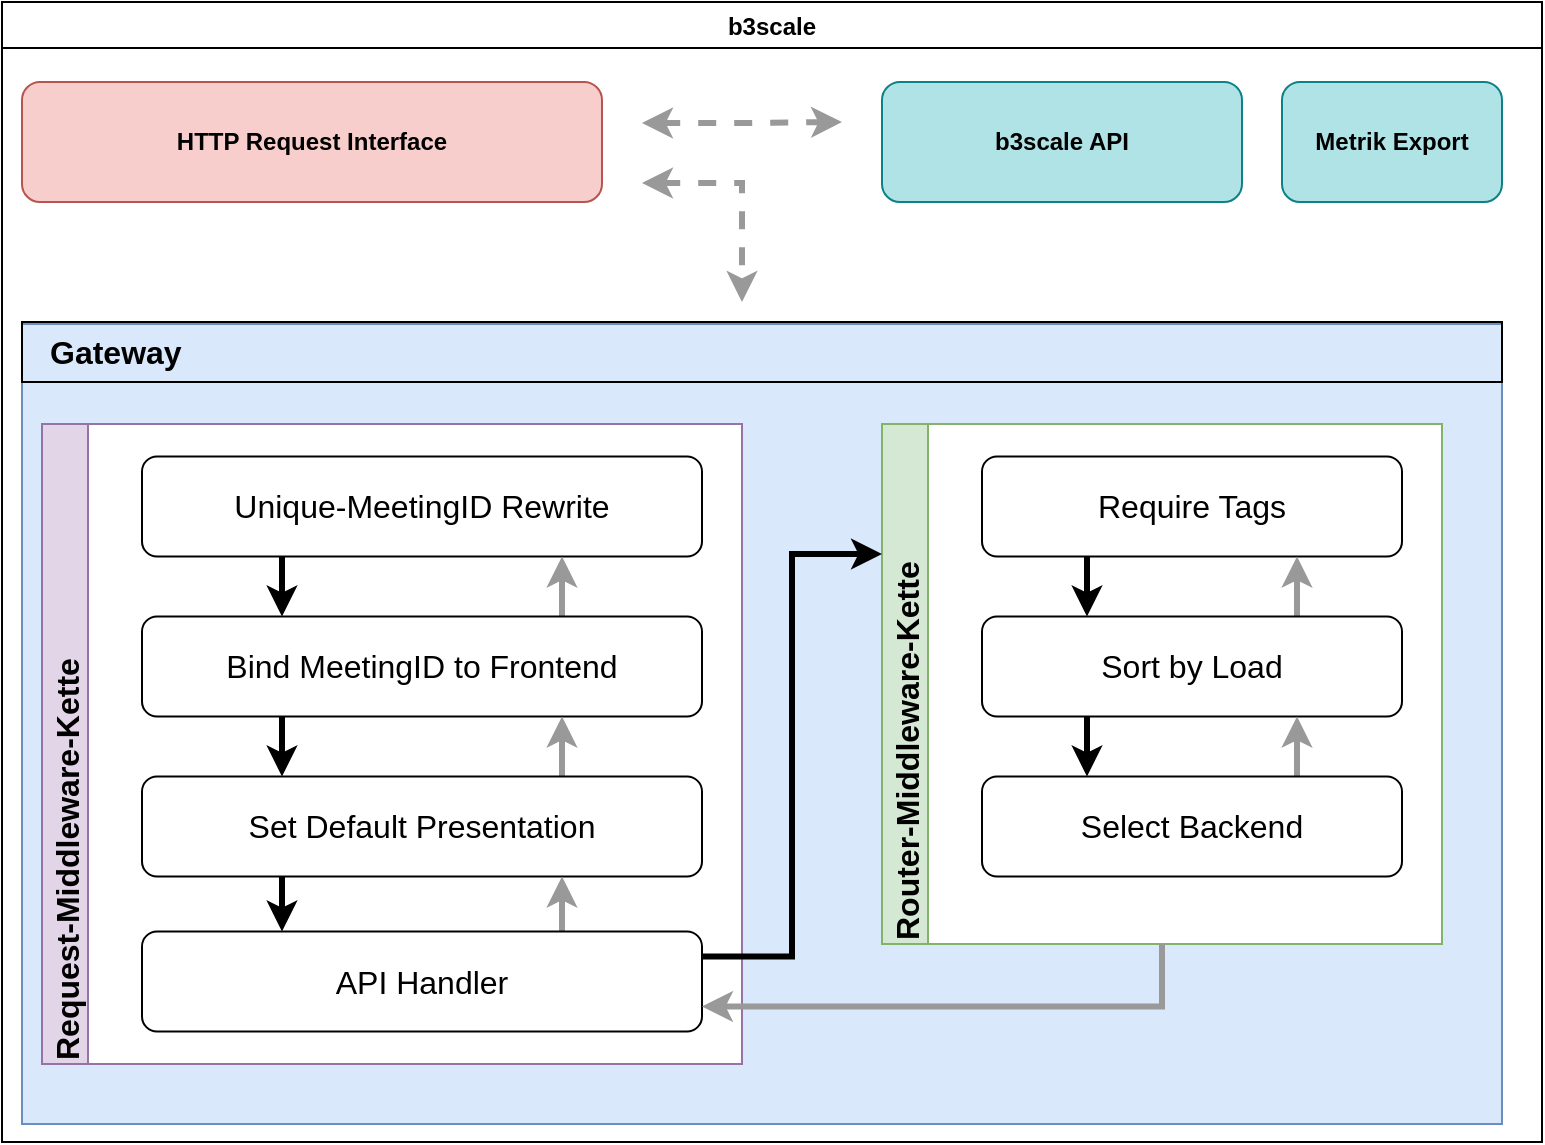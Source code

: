 <mxfile version="14.9.8" type="device"><diagram id="osLMDjyJ3ikfHK4R7eGb" name="Page-1"><mxGraphModel dx="1418" dy="728" grid="1" gridSize="10" guides="1" tooltips="1" connect="1" arrows="1" fold="1" page="1" pageScale="1" pageWidth="800" pageHeight="600" math="0" shadow="0"><root><mxCell id="0"/><mxCell id="1" parent="0"/><mxCell id="mjNfbHwJlYka1H9XLRai-2" value="b3scale" style="swimlane;" vertex="1" parent="1"><mxGeometry x="10" y="20" width="770" height="570" as="geometry"/></mxCell><mxCell id="mjNfbHwJlYka1H9XLRai-3" value="HTTP Request Interface" style="rounded=1;whiteSpace=wrap;html=1;fillColor=#f8cecc;strokeColor=#b85450;fontStyle=1" vertex="1" parent="mjNfbHwJlYka1H9XLRai-2"><mxGeometry x="10" y="40" width="290" height="60" as="geometry"/></mxCell><mxCell id="mjNfbHwJlYka1H9XLRai-41" value="b3scale API" style="rounded=1;whiteSpace=wrap;html=1;fillColor=#b0e3e6;strokeColor=#0e8088;fontStyle=1" vertex="1" parent="mjNfbHwJlYka1H9XLRai-2"><mxGeometry x="440" y="40" width="180" height="60" as="geometry"/></mxCell><mxCell id="mjNfbHwJlYka1H9XLRai-43" value="Metrik Export" style="rounded=1;whiteSpace=wrap;html=1;fillColor=#b0e3e6;strokeColor=#0e8088;fontStyle=1" vertex="1" parent="mjNfbHwJlYka1H9XLRai-2"><mxGeometry x="640" y="40" width="110" height="60" as="geometry"/></mxCell><mxCell id="mjNfbHwJlYka1H9XLRai-44" style="edgeStyle=orthogonalEdgeStyle;rounded=0;orthogonalLoop=1;jettySize=auto;html=1;fontSize=16;strokeWidth=3;strokeColor=#999999;jumpStyle=none;dashed=1;startArrow=classic;startFill=1;fontStyle=1" edge="1" parent="mjNfbHwJlYka1H9XLRai-2"><mxGeometry relative="1" as="geometry"><mxPoint x="420" y="60" as="targetPoint"/><mxPoint x="320" y="60.5" as="sourcePoint"/><Array as="points"><mxPoint x="370" y="60.5"/></Array></mxGeometry></mxCell><mxCell id="mjNfbHwJlYka1H9XLRai-48" value="" style="group" vertex="1" connectable="0" parent="mjNfbHwJlYka1H9XLRai-2"><mxGeometry x="10" y="161" width="740" height="400" as="geometry"/></mxCell><mxCell id="mjNfbHwJlYka1H9XLRai-4" value="" style="rounded=0;whiteSpace=wrap;html=1;fillColor=#dae8fc;strokeColor=#6c8ebf;glass=0;fontStyle=1" vertex="1" parent="mjNfbHwJlYka1H9XLRai-48"><mxGeometry width="740" height="400" as="geometry"/></mxCell><mxCell id="mjNfbHwJlYka1H9XLRai-20" value="Request-Middleware-Kette" style="swimlane;horizontal=0;rounded=0;glass=0;fontSize=16;strokeColor=#9673a6;align=left;fillColor=#e1d5e7;swimlaneFillColor=#ffffff;" vertex="1" parent="mjNfbHwJlYka1H9XLRai-48"><mxGeometry x="10" y="50" width="350" height="320" as="geometry"/></mxCell><mxCell id="mjNfbHwJlYka1H9XLRai-11" value="Unique-MeetingID Rewrite" style="rounded=1;whiteSpace=wrap;html=1;glass=0;fontSize=16;strokeColor=#000000;align=center;" vertex="1" parent="mjNfbHwJlYka1H9XLRai-20"><mxGeometry x="50" y="16.25" width="280" height="50" as="geometry"/></mxCell><mxCell id="mjNfbHwJlYka1H9XLRai-24" style="edgeStyle=orthogonalEdgeStyle;rounded=0;orthogonalLoop=1;jettySize=auto;html=1;exitX=0.75;exitY=0;exitDx=0;exitDy=0;entryX=0.75;entryY=1;entryDx=0;entryDy=0;fontSize=16;strokeWidth=3;strokeColor=#999999;" edge="1" parent="mjNfbHwJlYka1H9XLRai-20" source="mjNfbHwJlYka1H9XLRai-12" target="mjNfbHwJlYka1H9XLRai-11"><mxGeometry relative="1" as="geometry"/></mxCell><mxCell id="mjNfbHwJlYka1H9XLRai-12" value="Bind MeetingID to Frontend" style="rounded=1;whiteSpace=wrap;html=1;glass=0;fontSize=16;strokeColor=#000000;align=center;" vertex="1" parent="mjNfbHwJlYka1H9XLRai-20"><mxGeometry x="50" y="96.25" width="280" height="50" as="geometry"/></mxCell><mxCell id="mjNfbHwJlYka1H9XLRai-23" style="edgeStyle=orthogonalEdgeStyle;rounded=0;orthogonalLoop=1;jettySize=auto;html=1;exitX=0.75;exitY=0;exitDx=0;exitDy=0;entryX=0.75;entryY=1;entryDx=0;entryDy=0;fontSize=16;strokeWidth=3;strokeColor=#999999;" edge="1" parent="mjNfbHwJlYka1H9XLRai-20" source="mjNfbHwJlYka1H9XLRai-13" target="mjNfbHwJlYka1H9XLRai-12"><mxGeometry relative="1" as="geometry"/></mxCell><mxCell id="mjNfbHwJlYka1H9XLRai-13" value="Set Default Presentation" style="rounded=1;whiteSpace=wrap;html=1;glass=0;fontSize=16;strokeColor=#000000;align=center;" vertex="1" parent="mjNfbHwJlYka1H9XLRai-20"><mxGeometry x="50" y="176.25" width="280" height="50" as="geometry"/></mxCell><mxCell id="mjNfbHwJlYka1H9XLRai-22" style="edgeStyle=orthogonalEdgeStyle;rounded=0;orthogonalLoop=1;jettySize=auto;html=1;exitX=0.75;exitY=0;exitDx=0;exitDy=0;entryX=0.75;entryY=1;entryDx=0;entryDy=0;fontSize=16;strokeWidth=3;strokeColor=#999999;" edge="1" parent="mjNfbHwJlYka1H9XLRai-20" source="mjNfbHwJlYka1H9XLRai-14" target="mjNfbHwJlYka1H9XLRai-13"><mxGeometry relative="1" as="geometry"/></mxCell><mxCell id="mjNfbHwJlYka1H9XLRai-14" value="API Handler" style="rounded=1;whiteSpace=wrap;html=1;glass=0;fontSize=16;strokeColor=#000000;align=center;" vertex="1" parent="mjNfbHwJlYka1H9XLRai-20"><mxGeometry x="50" y="253.75" width="280" height="50" as="geometry"/></mxCell><mxCell id="mjNfbHwJlYka1H9XLRai-17" style="edgeStyle=orthogonalEdgeStyle;rounded=0;orthogonalLoop=1;jettySize=auto;html=1;exitX=0.25;exitY=1;exitDx=0;exitDy=0;entryX=0.25;entryY=0;entryDx=0;entryDy=0;fontSize=16;strokeWidth=3;" edge="1" parent="mjNfbHwJlYka1H9XLRai-20" source="mjNfbHwJlYka1H9XLRai-11" target="mjNfbHwJlYka1H9XLRai-12"><mxGeometry relative="1" as="geometry"/></mxCell><mxCell id="mjNfbHwJlYka1H9XLRai-18" style="edgeStyle=orthogonalEdgeStyle;rounded=0;orthogonalLoop=1;jettySize=auto;html=1;exitX=0.25;exitY=1;exitDx=0;exitDy=0;entryX=0.25;entryY=0;entryDx=0;entryDy=0;fontSize=16;strokeWidth=3;" edge="1" parent="mjNfbHwJlYka1H9XLRai-20" source="mjNfbHwJlYka1H9XLRai-12" target="mjNfbHwJlYka1H9XLRai-13"><mxGeometry relative="1" as="geometry"/></mxCell><mxCell id="mjNfbHwJlYka1H9XLRai-19" style="edgeStyle=orthogonalEdgeStyle;rounded=0;orthogonalLoop=1;jettySize=auto;html=1;exitX=0.25;exitY=1;exitDx=0;exitDy=0;entryX=0.25;entryY=0;entryDx=0;entryDy=0;fontSize=16;strokeWidth=3;" edge="1" parent="mjNfbHwJlYka1H9XLRai-20" source="mjNfbHwJlYka1H9XLRai-13" target="mjNfbHwJlYka1H9XLRai-14"><mxGeometry relative="1" as="geometry"/></mxCell><mxCell id="mjNfbHwJlYka1H9XLRai-25" value="Router-Middleware-Kette" style="swimlane;horizontal=0;rounded=0;glass=0;fontSize=16;strokeColor=#82b366;align=left;fillColor=#d5e8d4;swimlaneFillColor=#ffffff;" vertex="1" parent="mjNfbHwJlYka1H9XLRai-48"><mxGeometry x="430" y="50" width="280" height="260" as="geometry"/></mxCell><mxCell id="mjNfbHwJlYka1H9XLRai-26" value="Require Tags" style="rounded=1;whiteSpace=wrap;html=1;glass=0;fontSize=16;strokeColor=#000000;align=center;" vertex="1" parent="mjNfbHwJlYka1H9XLRai-25"><mxGeometry x="50" y="16.25" width="210" height="50" as="geometry"/></mxCell><mxCell id="mjNfbHwJlYka1H9XLRai-27" style="edgeStyle=orthogonalEdgeStyle;rounded=0;orthogonalLoop=1;jettySize=auto;html=1;exitX=0.75;exitY=0;exitDx=0;exitDy=0;entryX=0.75;entryY=1;entryDx=0;entryDy=0;fontSize=16;strokeWidth=3;strokeColor=#999999;" edge="1" parent="mjNfbHwJlYka1H9XLRai-25" source="mjNfbHwJlYka1H9XLRai-28" target="mjNfbHwJlYka1H9XLRai-26"><mxGeometry relative="1" as="geometry"/></mxCell><mxCell id="mjNfbHwJlYka1H9XLRai-28" value="Sort by Load" style="rounded=1;whiteSpace=wrap;html=1;glass=0;fontSize=16;strokeColor=#000000;align=center;" vertex="1" parent="mjNfbHwJlYka1H9XLRai-25"><mxGeometry x="50" y="96.25" width="210" height="50" as="geometry"/></mxCell><mxCell id="mjNfbHwJlYka1H9XLRai-29" style="edgeStyle=orthogonalEdgeStyle;rounded=0;orthogonalLoop=1;jettySize=auto;html=1;exitX=0.75;exitY=0;exitDx=0;exitDy=0;entryX=0.75;entryY=1;entryDx=0;entryDy=0;fontSize=16;strokeWidth=3;strokeColor=#999999;" edge="1" parent="mjNfbHwJlYka1H9XLRai-25" source="mjNfbHwJlYka1H9XLRai-30" target="mjNfbHwJlYka1H9XLRai-28"><mxGeometry relative="1" as="geometry"/></mxCell><mxCell id="mjNfbHwJlYka1H9XLRai-30" value="Select Backend" style="rounded=1;whiteSpace=wrap;html=1;glass=0;fontSize=16;strokeColor=#000000;align=center;" vertex="1" parent="mjNfbHwJlYka1H9XLRai-25"><mxGeometry x="50" y="176.25" width="210" height="50" as="geometry"/></mxCell><mxCell id="mjNfbHwJlYka1H9XLRai-33" style="edgeStyle=orthogonalEdgeStyle;rounded=0;orthogonalLoop=1;jettySize=auto;html=1;exitX=0.25;exitY=1;exitDx=0;exitDy=0;entryX=0.25;entryY=0;entryDx=0;entryDy=0;fontSize=16;strokeWidth=3;" edge="1" parent="mjNfbHwJlYka1H9XLRai-25" source="mjNfbHwJlYka1H9XLRai-26" target="mjNfbHwJlYka1H9XLRai-28"><mxGeometry relative="1" as="geometry"/></mxCell><mxCell id="mjNfbHwJlYka1H9XLRai-34" style="edgeStyle=orthogonalEdgeStyle;rounded=0;orthogonalLoop=1;jettySize=auto;html=1;exitX=0.25;exitY=1;exitDx=0;exitDy=0;entryX=0.25;entryY=0;entryDx=0;entryDy=0;fontSize=16;strokeWidth=3;" edge="1" parent="mjNfbHwJlYka1H9XLRai-25" source="mjNfbHwJlYka1H9XLRai-28" target="mjNfbHwJlYka1H9XLRai-30"><mxGeometry relative="1" as="geometry"/></mxCell><mxCell id="mjNfbHwJlYka1H9XLRai-39" style="edgeStyle=orthogonalEdgeStyle;rounded=0;orthogonalLoop=1;jettySize=auto;html=1;exitX=0.5;exitY=1;exitDx=0;exitDy=0;entryX=1;entryY=0.75;entryDx=0;entryDy=0;fontSize=16;strokeColor=#999999;strokeWidth=3;" edge="1" parent="mjNfbHwJlYka1H9XLRai-48" source="mjNfbHwJlYka1H9XLRai-25" target="mjNfbHwJlYka1H9XLRai-14"><mxGeometry relative="1" as="geometry"/></mxCell><mxCell id="mjNfbHwJlYka1H9XLRai-40" style="edgeStyle=orthogonalEdgeStyle;rounded=0;orthogonalLoop=1;jettySize=auto;html=1;exitX=1;exitY=0.25;exitDx=0;exitDy=0;entryX=0;entryY=0.25;entryDx=0;entryDy=0;fontSize=16;strokeColor=#000000;strokeWidth=3;" edge="1" parent="mjNfbHwJlYka1H9XLRai-48" source="mjNfbHwJlYka1H9XLRai-14" target="mjNfbHwJlYka1H9XLRai-25"><mxGeometry relative="1" as="geometry"/></mxCell><mxCell id="mjNfbHwJlYka1H9XLRai-8" value="Gateway" style="text;html=1;fillColor=none;align=left;verticalAlign=middle;whiteSpace=wrap;rounded=0;fontStyle=1;fontSize=16;strokeColor=#000000;spacingLeft=12;" vertex="1" parent="1"><mxGeometry x="20" y="180" width="740" height="30" as="geometry"/></mxCell><mxCell id="mjNfbHwJlYka1H9XLRai-52" style="edgeStyle=orthogonalEdgeStyle;rounded=0;orthogonalLoop=1;jettySize=auto;html=1;fontSize=16;strokeWidth=3;strokeColor=#999999;jumpStyle=none;dashed=1;startArrow=classic;startFill=1;fontStyle=1" edge="1" parent="1"><mxGeometry relative="1" as="geometry"><mxPoint x="380" y="170" as="targetPoint"/><mxPoint x="330" y="110.5" as="sourcePoint"/><Array as="points"><mxPoint x="380" y="110.5"/></Array></mxGeometry></mxCell></root></mxGraphModel></diagram></mxfile>